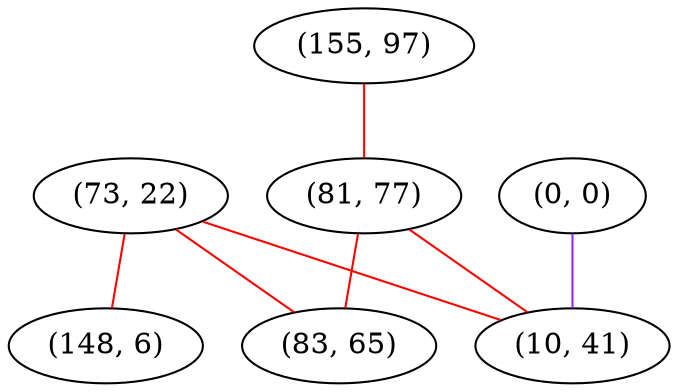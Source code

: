 graph "" {
"(155, 97)";
"(73, 22)";
"(0, 0)";
"(148, 6)";
"(81, 77)";
"(83, 65)";
"(10, 41)";
"(155, 97)" -- "(81, 77)"  [color=red, key=0, weight=1];
"(73, 22)" -- "(83, 65)"  [color=red, key=0, weight=1];
"(73, 22)" -- "(148, 6)"  [color=red, key=0, weight=1];
"(73, 22)" -- "(10, 41)"  [color=red, key=0, weight=1];
"(0, 0)" -- "(10, 41)"  [color=purple, key=0, weight=4];
"(81, 77)" -- "(83, 65)"  [color=red, key=0, weight=1];
"(81, 77)" -- "(10, 41)"  [color=red, key=0, weight=1];
}
